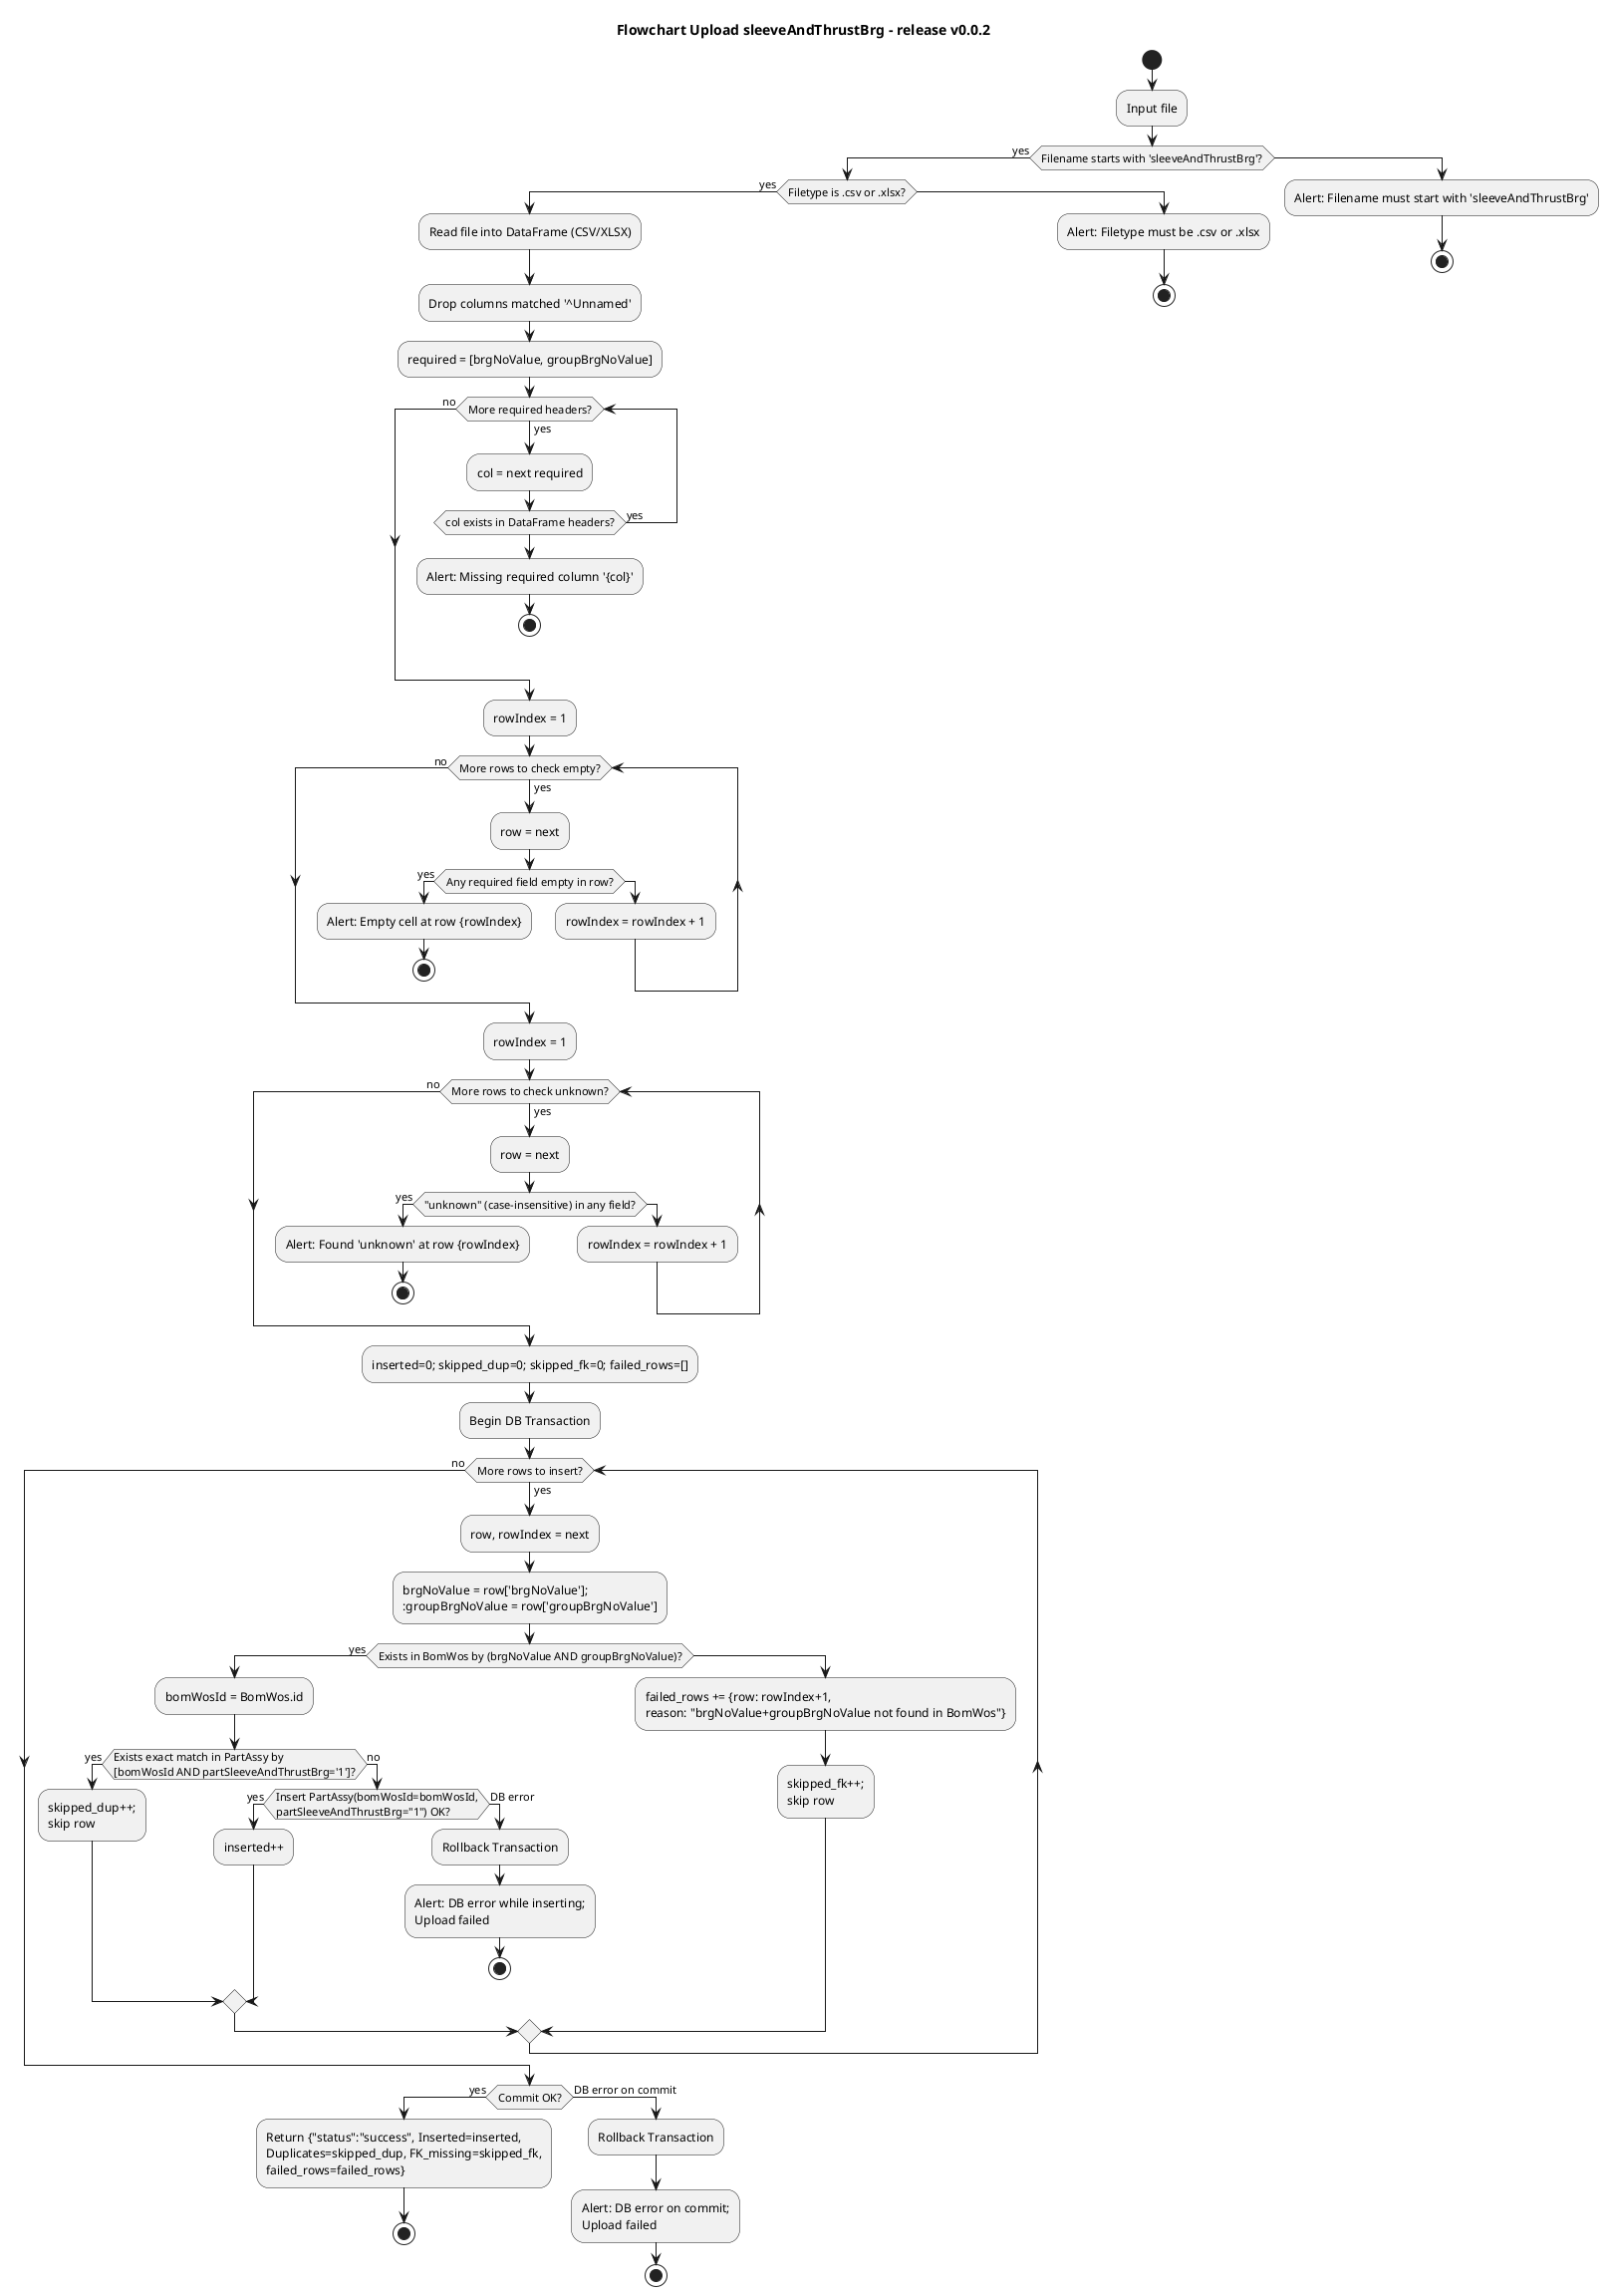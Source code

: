 @startuml
title Flowchart Upload sleeveAndThrustBrg - release v0.0.2

start
:Input file;

if (Filename starts with 'sleeveAndThrustBrg'?) then (yes)
  if (Filetype is .csv or .xlsx?) then (yes)
    :Read file into DataFrame (CSV/XLSX);
    :Drop columns matched '^Unnamed';

    ' -------- Header check (loop) --------
    ' (ตามกติกา: required = [brgNoValue, groupBrgNoValue])
    :required = [brgNoValue, groupBrgNoValue];
    while (More required headers?) is (yes)
      :col = next required;
      if (col exists in DataFrame headers?) then (yes)
      else
        :Alert: Missing required column '{col}';
        stop
      endif
    endwhile (no)
    ' ------------------------------------

    ' -------- Empty check (loop) --------
    :rowIndex = 1;
    while (More rows to check empty?) is (yes)
      :row = next;
      if (Any required field empty in row?) then (yes)
        :Alert: Empty cell at row {rowIndex};
        stop
      else
        :rowIndex = rowIndex + 1;
      endif
    endwhile (no)
    ' ------------------------------------

    ' -------- Unknown check (loop) --------
    :rowIndex = 1;
    while (More rows to check unknown?) is (yes)
      :row = next;
      if ("unknown" (case-insensitive) in any field?) then (yes)
        :Alert: Found 'unknown' at row {rowIndex};
        stop
      else
        :rowIndex = rowIndex + 1;
      endif
    endwhile (no)
    ' -------------------------------------

    :inserted=0; skipped_dup=0; skipped_fk=0; failed_rows=[];
    :Begin DB Transaction;

    while (More rows to insert?) is (yes)
      :row, rowIndex = next;
      :brgNoValue = row['brgNoValue'];\n:groupBrgNoValue = row['groupBrgNoValue'];

      ' ---------- FK check (collect & skip) ----------
      if (Exists in BomWos by (brgNoValue AND groupBrgNoValue)?) then (yes)
        :bomWosId = BomWos.id;

        ' ---------- Duplicate check (optional) ----------
        if (Exists exact match in PartAssy by\n[bomWosId AND partSleeveAndThrustBrg='1']?) then (yes)
          :skipped_dup++;\nskip row;
        else (no)
          if (Insert PartAssy(bomWosId=bomWosId,\npartSleeveAndThrustBrg="1") OK?) then (yes)
            :inserted++;
          else (DB error)
            :Rollback Transaction;
            :Alert: DB error while inserting;\nUpload failed;
            stop
          endif
        endif
      else
        :failed_rows += {row: rowIndex+1,\nreason: "brgNoValue+groupBrgNoValue not found in BomWos"};
        :skipped_fk++;\nskip row;
      endif
      ' -----------------------------------------------

    endwhile (no)

    if (Commit OK?) then (yes)
      :Return {"status":"success", Inserted=inserted,\nDuplicates=skipped_dup, FK_missing=skipped_fk,\nfailed_rows=failed_rows};
      stop
    else (DB error on commit)
      :Rollback Transaction;
      :Alert: DB error on commit;\nUpload failed;
      stop
    endif

  else
    :Alert: Filetype must be .csv or .xlsx;
    stop
  endif
else
  :Alert: Filename must start with 'sleeveAndThrustBrg';
  stop
endif
@enduml
